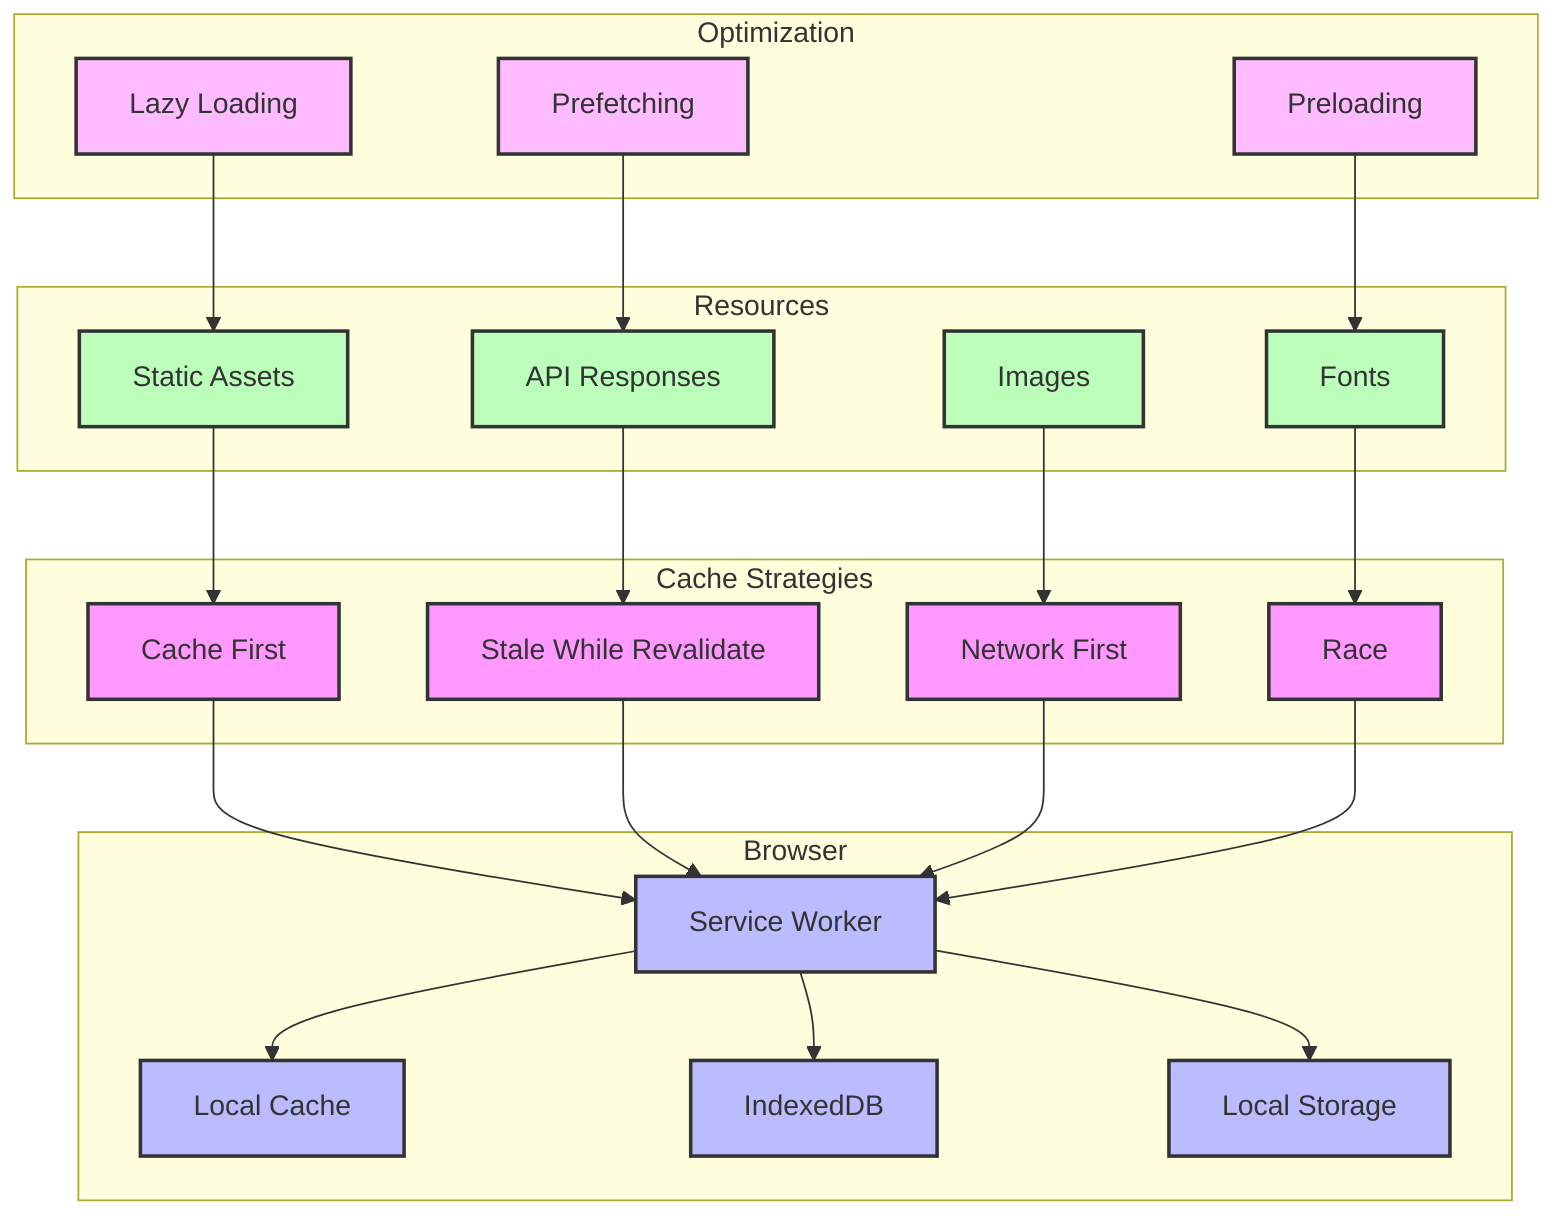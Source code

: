 graph TB
    subgraph Browser
        SW[Service Worker]
        LC[Local Cache]
        IDB[IndexedDB]
        LS[Local Storage]
    end

    subgraph Cache Strategies
        NET[Network First]
        CACHE[Cache First]
        STALE[Stale While Revalidate]
        RACE[Race]
    end

    subgraph Resources
        STATIC[Static Assets]
        API[API Responses]
        IMAGES[Images]
        FONTS[Fonts]
    end

    subgraph Optimization
        LAZY[Lazy Loading]
        PRELOAD[Preloading]
        PREFETCH[Prefetching]
    end

    STATIC --> CACHE
    API --> STALE
    IMAGES --> NET
    FONTS --> RACE

    CACHE --> SW
    STALE --> SW
    NET --> SW
    RACE --> SW

    SW --> LC
    SW --> IDB
    SW --> LS

    LAZY --> STATIC
    PRELOAD --> FONTS
    PREFETCH --> API

    classDef strategy fill:#f9f,stroke:#333,stroke-width:2px
    classDef storage fill:#bbf,stroke:#333,stroke-width:2px
    classDef resource fill:#bfb,stroke:#333,stroke-width:2px
    classDef opt fill:#fbf,stroke:#333,stroke-width:2px

    class NET,CACHE,STALE,RACE strategy
    class SW,LC,IDB,LS storage
    class STATIC,API,IMAGES,FONTS resource
    class LAZY,PRELOAD,PREFETCH opt